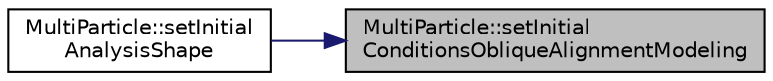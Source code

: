 digraph "MultiParticle::setInitialConditionsObliqueAlignmentModeling"
{
 // LATEX_PDF_SIZE
  edge [fontname="Helvetica",fontsize="10",labelfontname="Helvetica",labelfontsize="10"];
  node [fontname="Helvetica",fontsize="10",shape=record];
  rankdir="RL";
  Node1 [label="MultiParticle::setInitial\lConditionsObliqueAlignmentModeling",height=0.2,width=0.4,color="black", fillcolor="grey75", style="filled", fontcolor="black",tooltip="Diagonal Particle Model"];
  Node1 -> Node2 [dir="back",color="midnightblue",fontsize="10",style="solid"];
  Node2 [label="MultiParticle::setInitial\lAnalysisShape",height=0.2,width=0.4,color="black", fillcolor="white", style="filled",URL="$classMultiParticle.html#a640a6b12bc2ffcfc31f8d87f4c7da574",tooltip="set particle and flag depend shape"];
}
